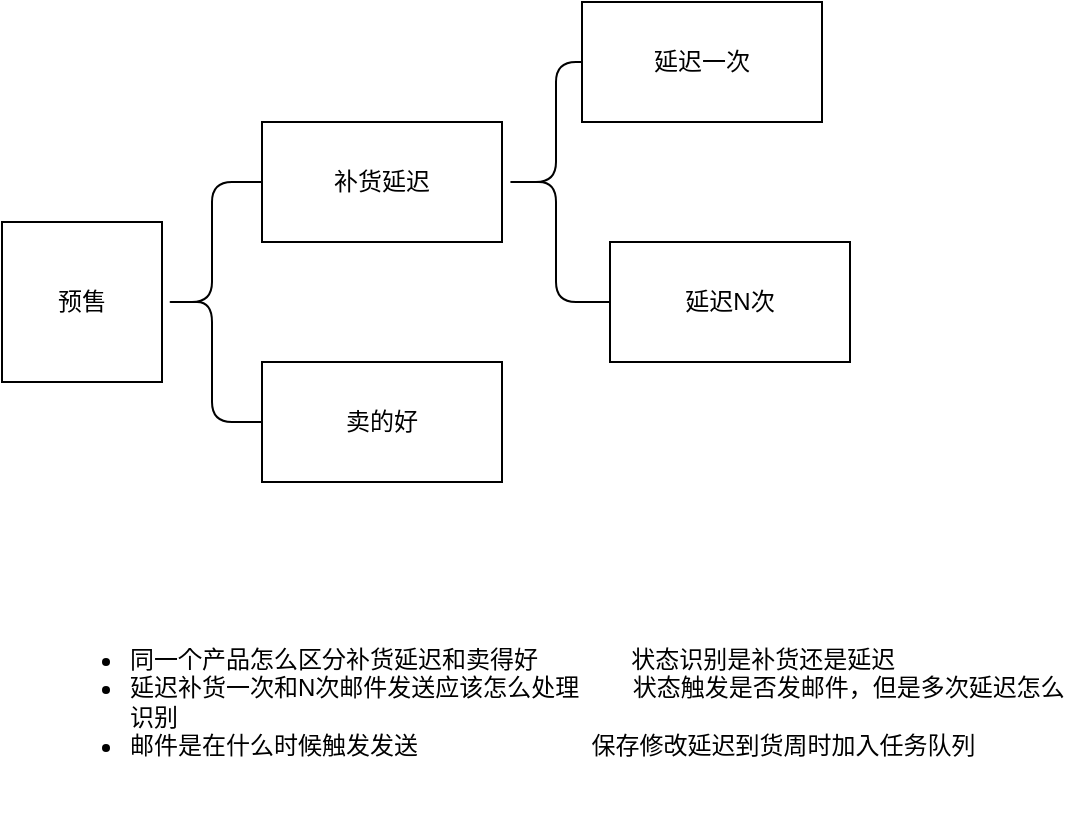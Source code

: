 <mxfile version="15.6.5" type="github">
  <diagram id="FhHg46y5ClcDAhNEUa2y" name="第 1 页">
    <mxGraphModel dx="2062" dy="1075" grid="1" gridSize="10" guides="1" tooltips="1" connect="1" arrows="1" fold="1" page="1" pageScale="1" pageWidth="827" pageHeight="1169" math="0" shadow="0">
      <root>
        <mxCell id="0" />
        <mxCell id="1" parent="0" />
        <mxCell id="OBCpvcjgI4hdnxrH9U_M-1" value="预售" style="whiteSpace=wrap;html=1;aspect=fixed;" vertex="1" parent="1">
          <mxGeometry x="110" y="270" width="80" height="80" as="geometry" />
        </mxCell>
        <mxCell id="OBCpvcjgI4hdnxrH9U_M-2" value="" style="shape=curlyBracket;whiteSpace=wrap;html=1;rounded=1;" vertex="1" parent="1">
          <mxGeometry x="190" y="250" width="50" height="120" as="geometry" />
        </mxCell>
        <mxCell id="OBCpvcjgI4hdnxrH9U_M-3" value="补货延迟" style="rounded=0;whiteSpace=wrap;html=1;" vertex="1" parent="1">
          <mxGeometry x="240" y="220" width="120" height="60" as="geometry" />
        </mxCell>
        <mxCell id="OBCpvcjgI4hdnxrH9U_M-4" value="卖的好" style="rounded=0;whiteSpace=wrap;html=1;" vertex="1" parent="1">
          <mxGeometry x="240" y="340" width="120" height="60" as="geometry" />
        </mxCell>
        <mxCell id="OBCpvcjgI4hdnxrH9U_M-5" value="" style="shape=curlyBracket;whiteSpace=wrap;html=1;rounded=1;" vertex="1" parent="1">
          <mxGeometry x="360" y="190" width="54" height="120" as="geometry" />
        </mxCell>
        <mxCell id="OBCpvcjgI4hdnxrH9U_M-6" value="延迟一次" style="rounded=0;whiteSpace=wrap;html=1;" vertex="1" parent="1">
          <mxGeometry x="400" y="160" width="120" height="60" as="geometry" />
        </mxCell>
        <mxCell id="OBCpvcjgI4hdnxrH9U_M-7" value="&lt;span&gt;延迟N次&lt;/span&gt;" style="rounded=0;whiteSpace=wrap;html=1;" vertex="1" parent="1">
          <mxGeometry x="414" y="280" width="120" height="60" as="geometry" />
        </mxCell>
        <mxCell id="OBCpvcjgI4hdnxrH9U_M-8" value="&lt;ul&gt;&lt;li&gt;同一个产品怎么区分补货延迟和卖得好&amp;nbsp; &amp;nbsp; &amp;nbsp; &amp;nbsp; &amp;nbsp; &amp;nbsp; &amp;nbsp; 状态识别是补货还是延迟&amp;nbsp; &amp;nbsp;&lt;/li&gt;&lt;li&gt;延迟补货一次和N次邮件发送应该怎么处理&amp;nbsp; &amp;nbsp; &amp;nbsp; &amp;nbsp; 状态触发是否发邮件，但是多次延迟怎么识别&lt;/li&gt;&lt;li&gt;邮件是在什么时候触发发送&amp;nbsp; &amp;nbsp; &amp;nbsp; &amp;nbsp; &amp;nbsp; &amp;nbsp; &amp;nbsp; &amp;nbsp; &amp;nbsp; &amp;nbsp; &lt;span style=&quot;white-space: pre&quot;&gt;	&lt;/span&gt;&lt;span style=&quot;white-space: pre&quot;&gt;	&lt;/span&gt;&amp;nbsp; &amp;nbsp; 保存修改延迟到货周时加入任务队列&lt;/li&gt;&lt;/ul&gt;" style="text;strokeColor=none;fillColor=none;html=1;whiteSpace=wrap;verticalAlign=middle;overflow=hidden;fontColor=default;" vertex="1" parent="1">
          <mxGeometry x="132" y="450" width="510" height="120" as="geometry" />
        </mxCell>
      </root>
    </mxGraphModel>
  </diagram>
</mxfile>

